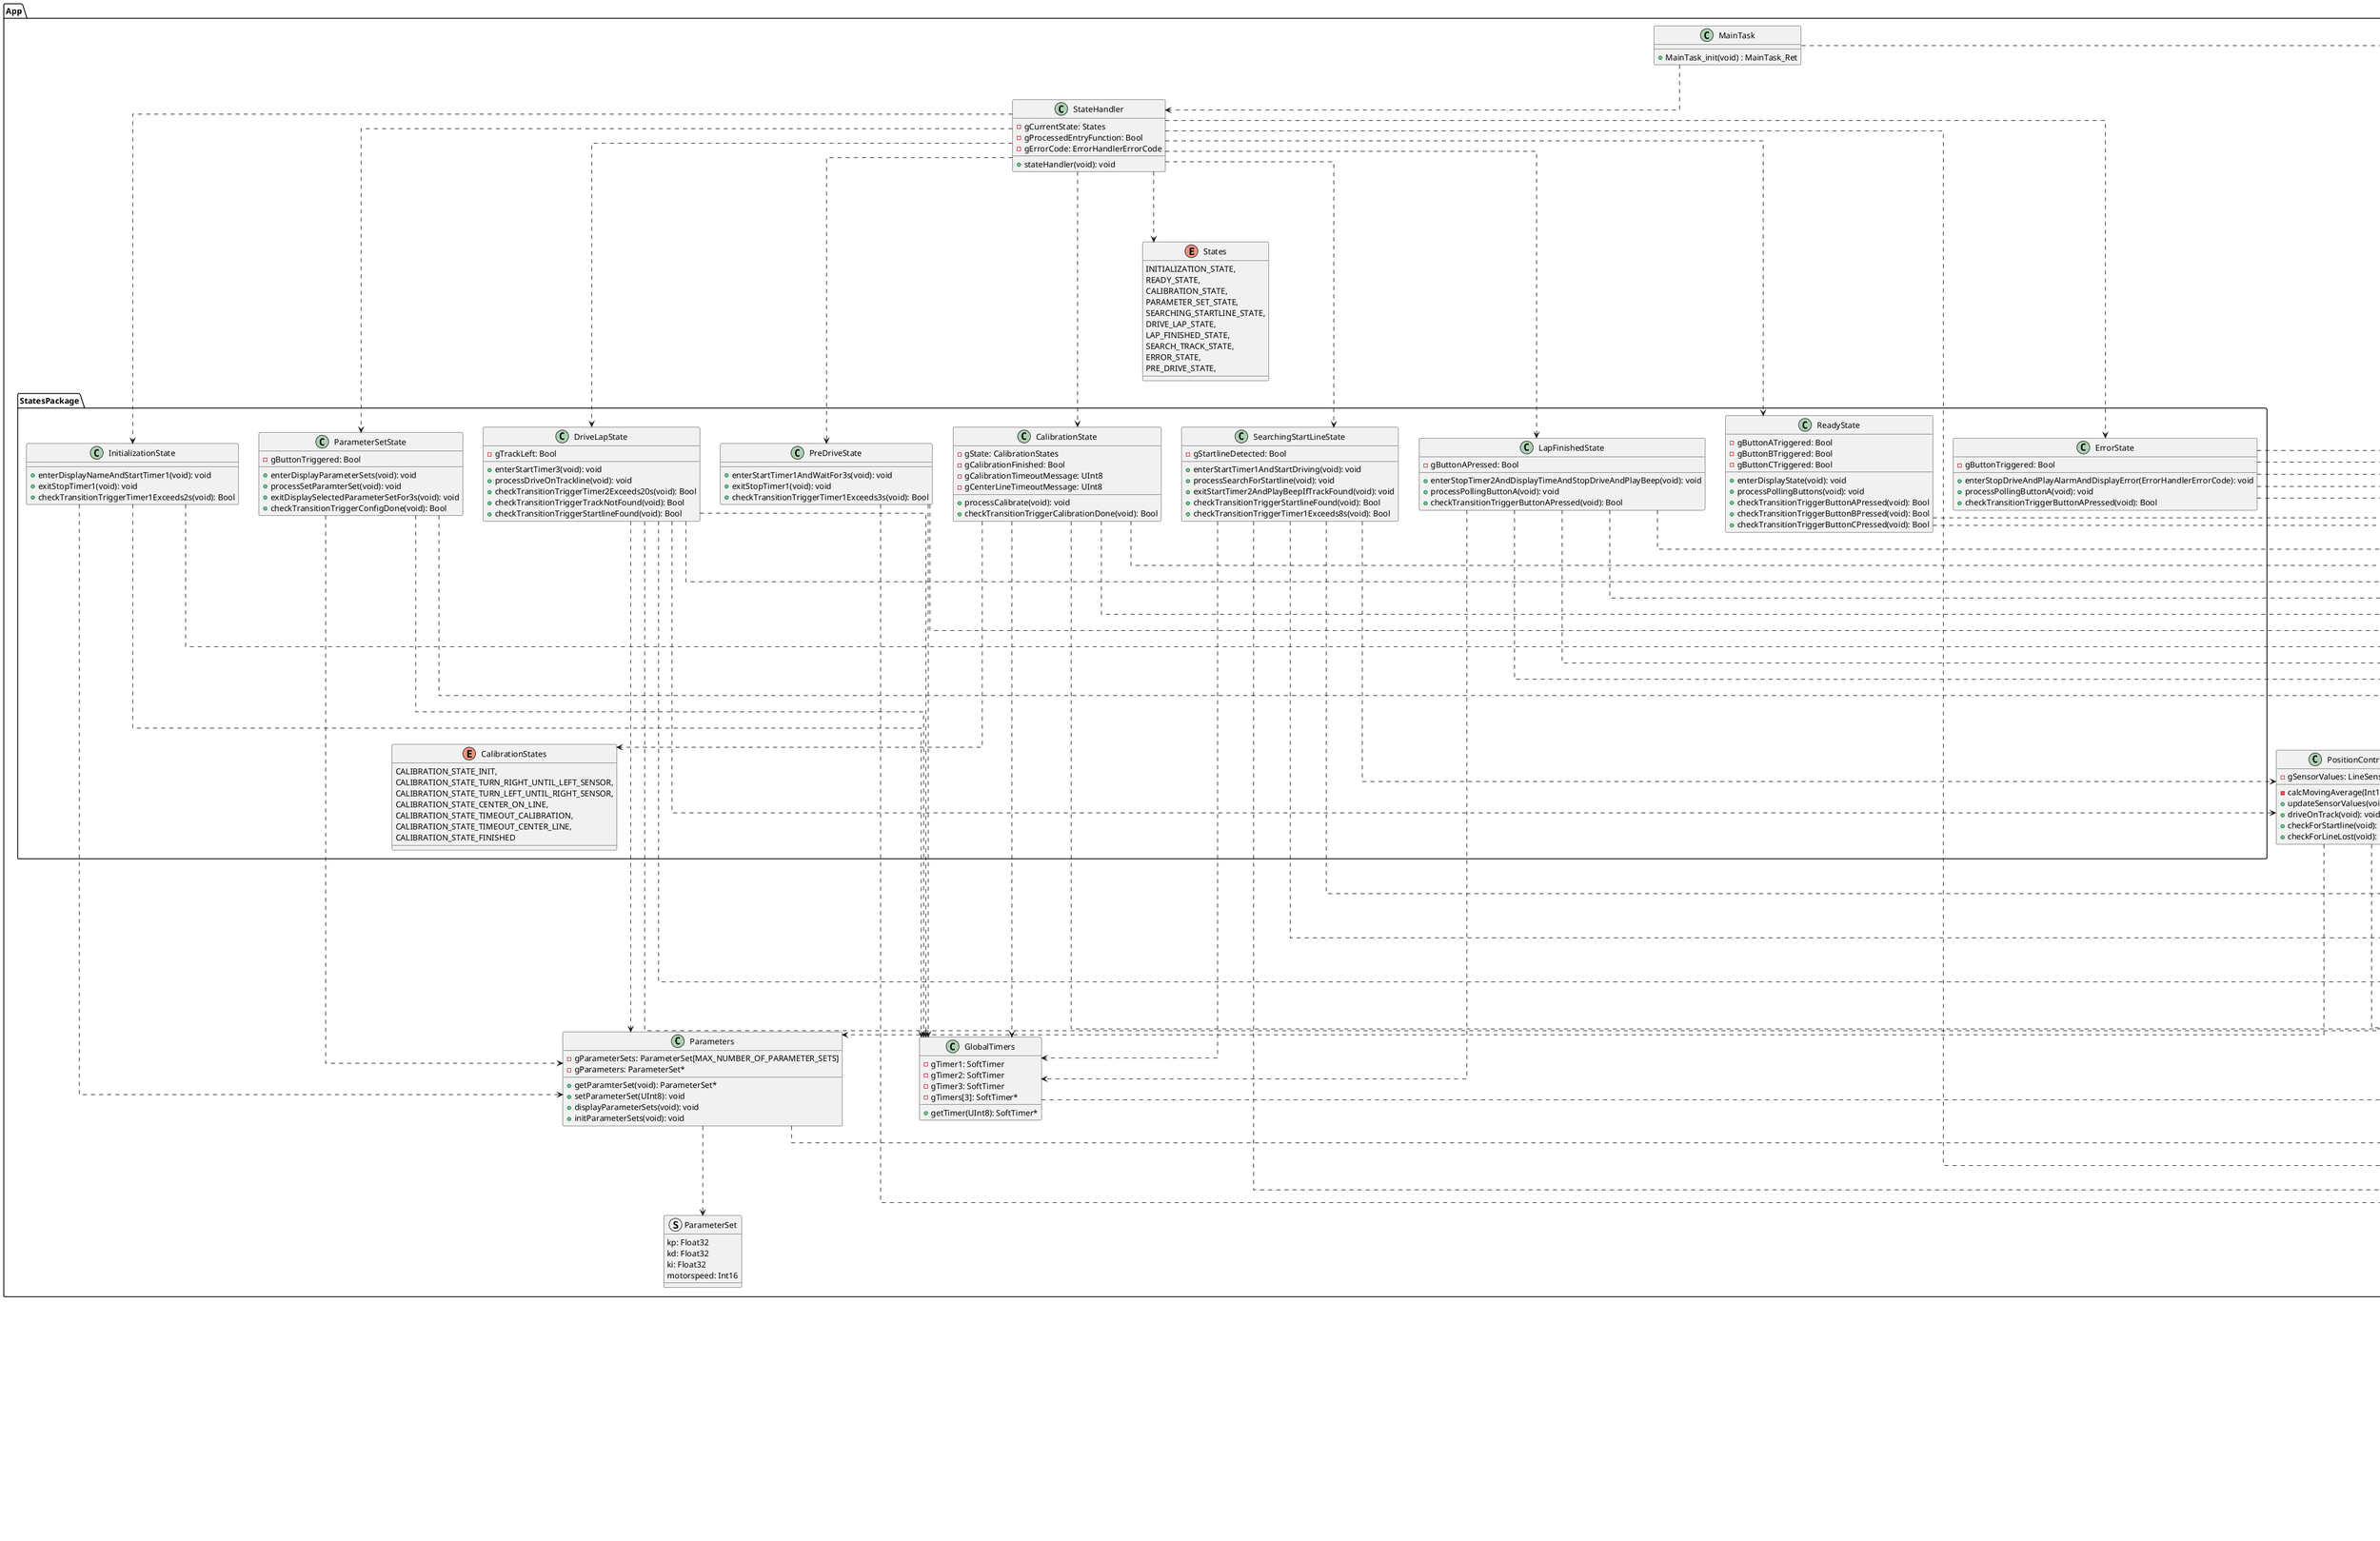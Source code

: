 @startuml classDiagram
skinparam linetype polyline
skinparam linetype ortho
top to bottom direction

package App
{
    class "MainTask" 
    {
        + MainTask_init(void) : MainTask_Ret
    }
    
    class StateHandler
    {
        -gCurrentState: States
        -gProcessedEntryFunction: Bool
        -gErrorCode: ErrorHandlerErrorCode
        +stateHandler(void): void
    }

    enum States
    {
        INITIALIZATION_STATE,
        READY_STATE,
        CALIBRATION_STATE,
        PARAMETER_SET_STATE,
        SEARCHING_STARTLINE_STATE,
        DRIVE_LAP_STATE,
        LAP_FINISHED_STATE,
        SEARCH_TRACK_STATE,
        ERROR_STATE,
        PRE_DRIVE_STATE,
    }

    class Parameters
    {
        -gParameterSets: ParameterSet[MAX_NUMBER_OF_PARAMETER_SETS]
        -gParameters: ParameterSet*
        +getParamterSet(void): ParameterSet*
        +setParameterSet(UInt8): void
        +displayParameterSets(void): void
        +initParameterSets(void): void
    }

    struct ParameterSet
    {
        kp: Float32
        kd: Float32
        ki: Float32
        motorspeed: Int16
    }

    class PositionControl
    {
        -gSensorValues: LineSensorValues
        -calcMovingAverage(Int16): Int16
        +updateSensorValues(void): void
        +driveOnTrack(void): void
        +checkForStartline(void): Bool
        +checkForLineLost(void): Bool
    }

    class GlobalTimers
    {
        -gTimer1: SoftTimer
        -gTimer2: SoftTimer
        -gTimer3: SoftTimer
        -gTimers[3]: SoftTimer*
        +getTimer(UInt8): SoftTimer*
    }

    package StatesPackage
    {
        class ReadyState
        {
            -gButtonATriggered: Bool
            -gButtonBTriggered: Bool
            -gButtonCTriggered: Bool
            +enterDisplayState(void): void
            +processPollingButtons(void): void
            +checkTransitionTriggerButtonAPressed(void): Bool
            +checkTransitionTriggerButtonBPressed(void): Bool
            +checkTransitionTriggerButtonCPressed(void): Bool
        }

        class InitializationState
        {
            +enterDisplayNameAndStartTimer1(void): void
            +exitStopTimer1(void): void
            +checkTransitionTriggerTimer1Exceeds2s(void): Bool
        }

        class PreDriveState
        {
            +enterStartTimer1AndWaitFor3s(void): void
            +exitStopTimer1(void): void
            +checkTransitionTriggerTimer1Exceeds3s(void): Bool
        }


        class SearchingStartLineState
        {
            -gStartlineDetected: Bool
            +enterStartTimer1AndStartDriving(void): void
            +processSearchForStartline(void): void
            +exitStartTimer2AndPlayBeepIfTrackFound(void): void
            +checkTransitionTriggerStartlineFound(void): Bool
            +checkTransitionTriggerTimer1Exceeds8s(void): Bool
        }

        class LapFinishedState
        {
            -gButtonAPressed: Bool
            +enterStopTimer2AndDisplayTimeAndStopDriveAndPlayBeep(void): void
            +processPollingButtonA(void): void
            +checkTransitionTriggerButtonAPressed(void): Bool
        }

        class DriveLapState
        {
            -gTrackLeft: Bool
            +enterStartTimer3(void): void
            +processDriveOnTrackline(void): void
            +checkTransitionTriggerTimer2Exceeds20s(void): Bool
            +checkTransitionTriggerTrackNotFound(void): Bool
            +checkTransitionTriggerStartlineFound(void): Bool
        }

        class ParameterSetState
        {
            -gButtonTriggered: Bool
            +enterDisplayParameterSets(void): void
            +processSetParamterSet(void): void
            +exitDisplaySelectedParameterSetFor3s(void): void
            +checkTransitionTriggerConfigDone(void): Bool
        }

        class ErrorState
        {
            -gButtonTriggered: Bool
            +enterStopDriveAndPlayAlarmAndDisplayError(ErrorHandlerErrorCode): void
            +processPollingButtonA(void): void
            +checkTransitionTriggerButtonAPressed(void): Bool
        }

        class CalibrationState
        {
            -gState: CalibrationStates
            -gCalibrationFinished: Bool
            -gCalibrationTimeoutMessage: UInt8
            -gCenterLineTimeoutMessage: UInt8
            +processCalibrate(void): void
            +checkTransitionTriggerCalibrationDone(void): Bool
        }

        enum CalibrationStates
        {
            CALIBRATION_STATE_INIT,
            CALIBRATION_STATE_TURN_RIGHT_UNTIL_LEFT_SENSOR,
            CALIBRATION_STATE_TURN_LEFT_UNTIL_RIGHT_SENSOR,
            CALIBRATION_STATE_CENTER_ON_LINE,
            CALIBRATION_STATE_TIMEOUT_CALIBRATION,
            CALIBRATION_STATE_TIMEOUT_CENTER_LINE,
            CALIBRATION_STATE_FINISHED
        }
    }
}

package Service
{
    class Button {
        + Button_init(void) : void
        + Button_getState(ButtonID) : ButtonState
    }

    class Buzzer {
        + Buzzer_init(void) : void
        + Buzzer_beep(BuzzerID) : void
    }

    class Display {
        + Display_init(void) : void
        + Display_clear(void) : void
        + Display_clearLine(void) : void
        + Display_home(void) : void
        + Display_gotoxy(UInt8, UInt8) : void
        + Display_write(char*, UInt8) : void
        + Display_writeBar(UInt8) : void
    }

    class LED {
        + Led_init(void) : void
        + Led_switchOn(Led_Led) : void
        + Led_switchOff(Led_Led) : void
    }

    class DriveControl {
        + DriveControl_init(void) : void
        + DriveControl_drive(DriveControlMotorID, UInt8, DriveControl_Direction) : void
        + DriveControl_getMileage(void) : Int32
        + DriveControl_resetMileage(void) : void
    }

    class LineSensor {
        + LineSensor_init(void) : void
        + LineSensor_startCalibration(void) : void
        + LineSensor_stopCalibration(void) : void
        + LineSensor_getCalibrationState(void) : bool
        + LineSensor_read(LineSensorValues*) : void
        + LineSensor_enableEmitter(void)
        + LineSensor_disableEmitter(void) : void
    }

}

package Hal
{
    class GPIO{
        + Gpio_init(void) : Gpio_Ret
        + Gpio_write(Gpio_ID, Gpio_State) : Gpio_Ret
        + Gpio_read(Gpio_ID, Gpio_State* : Gpio_Ret
        + Gpio_alloc(Gpio_ID, UInt8*) : Gpio_Ret
        + Gpio_free(Gpio_ID, UInt8) : Gpio_Ret
    }
    class PWM{
        + Pwm_init(void) : void
        + Pwm_setDutyCycle(PwmID, UInt8) : void
    }
    class TickTimer{
        + TickTimer_init(void) : void
        + TickTimer_setCallback(TimerTickCallback) : void
        + TickTimer_get(void) : UInt64
        + TickTimer_delay(UInt8) : void
    }
    class IRQ{
        + Irq_init(void) : void
        + Irq_enable(IrqID) : void
        + Irq_disable(IrqID) : void
        + Irq_setCallback(IrqID, IrqCallback) : void
    }
}

package "OS" #DDDDDD {
    class Scheduler {
        + Scheduler_init(void) : SchedulerRet
        + Scheduler_execute(void) : void
        + Scheduler_addTask(Task*) : Scheduler_Ret
        + Scheduler_removeTask(Task*) : Scheduler_Ret
    }

    class Task {
        + Task_init(Task*, TaskWorkCallback, TaskState, void*) : Task_Ret
    }

    class SoftTimer{
        + SoftTimer_init(SoftTimer*) : void
        + SoftTimer_start(SoftTimer*, UInt16) : SoftTimer_Ret
        + SoftTimer_Stop(SoftTImer*) : SoftTimer_Ret
        + SoftTimer_Update(SoftTimer*) : void
        + SoftTimer_restart(SoftTimer*) : SoftTimer_Ret
        + SoftTimer_get(SoftTimer*) : UInt16
        + SoftTimerHandler_init(void) : void
        + SoftTimerHandler_register(SoftTimer*) : SoftTimer_Ret
        + SoftTimerHandler_unRegister(SoftTimer*) : SoftTimer_Ret
        + SoftTimerHandler_update(void) : void
        + SoftTimer_getTimeStampMs(void) : UInt64
    }

    class ErrorHandler {
        + ErrorHandler_show(ErrorHandlerErrorCode) : void
        + ErrorHandler_halt(ErrorHandlerErrorCode) : void
        + ErrorHandler_setErrorCallback(ErrorCallback) : void
        + ErrorHandler_setPrintCallback(PrintCallback) : void
    }


' ++++++++++++++++++++++++++++++++
' App
MainTask ..> StateHandler

Scheduler <.up.. MainTask : register

StateHandler ..d..> InitializationState
StateHandler ..d..> ReadyState
StateHandler ..d..> CalibrationState
StateHandler ..d..> ParameterSetState
StateHandler ..d..> SearchingStartLineState
StateHandler ..d..> DriveLapState
StateHandler ..d..> LapFinishedState
StateHandler ..d..> SearchTrackState
StateHandler ..d..> ErrorState
StateHandler ..d..> PreDriveState
StateHandler ...> States

Parameters ..d..> Display
Parameters ..> ParameterSet

InitializationState ..d..........> Display
InitializationState ..d..........> GlobalTimers
InitializationState ..d..........> Parameters

ReadyState ..d....> Button
ReadyState ..d....> Display

PreDriveState ..d....> GlobalTimers
PreDriveState ..d....> Display

CalibrationState ..d........> LineSensor
CalibrationState ..d.....> DriveControl
CalibrationState ..d.....> GlobalTimers
CalibrationState ..d.....> Display
CalibrationState ..d.....> CalibrationStates

ParameterSetState ..d....> Button
ParameterSetState .......> Parameters
ParameterSetState ..d.....> GlobalTimers

SearchingStartLineState ..d.....> SoftTimer
SearchingStartLineState ..d.....> GlobalTimers
SearchingStartLineState ..d.....> Buzzer
SearchingStartLineState ..d.....> Display
SearchingStartLineState ..d.....> PositionControl

DriveLapState ..d.....> Buzzer
DriveLapState ......> Parameters
DriveLapState ..d....> DriveControl
DriveLapState ..d.....> LineSensor
DriveLapState ..d.....> GlobalTimers
DriveLapState ..d.....> PositionControl

TrackFunctions ...d...> LineSensor
TrackFunctions ...d..> DriveControl

LapFinishedState ..d..> Button
LapFinishedState ..d.......> Buzzer
LapFinishedState ..d....> DriveControl
LapFinishedState ..d....> GlobalTimers
LapFinishedState ..d....> Display

ErrorState ..d....> Buzzer
ErrorState ..d....> Display
ErrorState ..d.....> Button
ErrorState ..d.....> DriveControl
ErrorState ..d.....> ErrorHandler

PreDriveState ..d..> SoftTimer

GlobalTimers ..d..> SoftTimer

PositionControl ..d..> LineSensor
PositionControl ..d..> DriveControl
PositionControl ..d..> Parameters

' ++++++++++++++++++++++++++++++++
' Service

Button ....> GPIO
Button ..> SoftTimer

Buzzer ....> PWM
Buzzer ....> SoftTimer

Display ..> GPIO
Display ....> TickTimer
Display ..> ErrorHandler

DriveControl .....> GPIO
DriveControl ..> PWM
DriveControl ..> IRQ

LED ..> GPIO

LineSensor ..> SoftTimer
LineSensor ..> GPIO
LineSensor ..> TickTimer
LineSensor .r.> Display

' ++++++++++++++++++++++++++++++++
' OS

' ErrorHandler ..> HAL

SoftTimer ..> TickTimer

Scheduler ..> Task
Scheduler ..> IRQ


@enduml